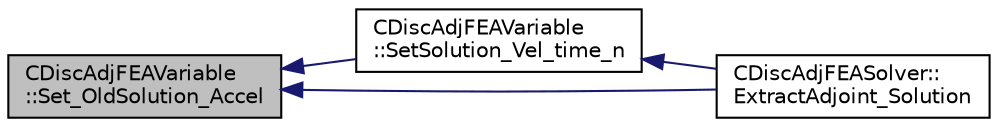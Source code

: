 digraph "CDiscAdjFEAVariable::Set_OldSolution_Accel"
{
  edge [fontname="Helvetica",fontsize="10",labelfontname="Helvetica",labelfontsize="10"];
  node [fontname="Helvetica",fontsize="10",shape=record];
  rankdir="LR";
  Node69 [label="CDiscAdjFEAVariable\l::Set_OldSolution_Accel",height=0.2,width=0.4,color="black", fillcolor="grey75", style="filled", fontcolor="black"];
  Node69 -> Node70 [dir="back",color="midnightblue",fontsize="10",style="solid",fontname="Helvetica"];
  Node70 [label="CDiscAdjFEAVariable\l::SetSolution_Vel_time_n",height=0.2,width=0.4,color="black", fillcolor="white", style="filled",URL="$class_c_disc_adj_f_e_a_variable.html#a4ae6b95165ca276da8a851edc9a7b4b2",tooltip="Set the value of the adjoint velocity (Structural Analysis) at time n. "];
  Node70 -> Node71 [dir="back",color="midnightblue",fontsize="10",style="solid",fontname="Helvetica"];
  Node71 [label="CDiscAdjFEASolver::\lExtractAdjoint_Solution",height=0.2,width=0.4,color="black", fillcolor="white", style="filled",URL="$class_c_disc_adj_f_e_a_solver.html#a976facb0e6a13e97f663c74a863b350d",tooltip="Sets the adjoint values of the input variables of the flow (+turb.) iteration after tape has been eva..."];
  Node69 -> Node71 [dir="back",color="midnightblue",fontsize="10",style="solid",fontname="Helvetica"];
}
